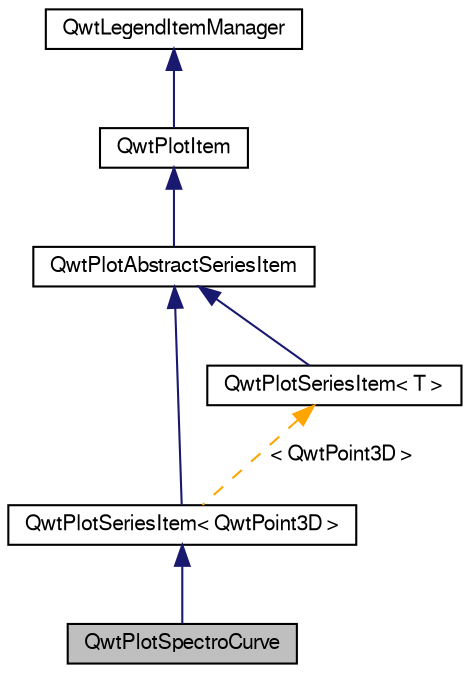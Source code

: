 digraph G
{
  edge [fontname="FreeSans",fontsize="10",labelfontname="FreeSans",labelfontsize="10"];
  node [fontname="FreeSans",fontsize="10",shape=record];
  Node1 [label="QwtPlotSpectroCurve",height=0.2,width=0.4,color="black", fillcolor="grey75", style="filled" fontcolor="black"];
  Node2 -> Node1 [dir="back",color="midnightblue",fontsize="10",style="solid",fontname="FreeSans"];
  Node2 [label="QwtPlotSeriesItem\< QwtPoint3D \>",height=0.2,width=0.4,color="black", fillcolor="white", style="filled",URL="$class_qwt_plot_series_item.html"];
  Node3 -> Node2 [dir="back",color="midnightblue",fontsize="10",style="solid",fontname="FreeSans"];
  Node3 [label="QwtPlotAbstractSeriesItem",height=0.2,width=0.4,color="black", fillcolor="white", style="filled",URL="$class_qwt_plot_abstract_series_item.html",tooltip="Base class for plot items representing a series of samples."];
  Node4 -> Node3 [dir="back",color="midnightblue",fontsize="10",style="solid",fontname="FreeSans"];
  Node4 [label="QwtPlotItem",height=0.2,width=0.4,color="black", fillcolor="white", style="filled",URL="$class_qwt_plot_item.html",tooltip="Base class for items on the plot canvas."];
  Node5 -> Node4 [dir="back",color="midnightblue",fontsize="10",style="solid",fontname="FreeSans"];
  Node5 [label="QwtLegendItemManager",height=0.2,width=0.4,color="black", fillcolor="white", style="filled",URL="$class_qwt_legend_item_manager.html",tooltip="Abstract API to bind plot items to the legend."];
  Node6 -> Node2 [dir="back",color="orange",fontsize="10",style="dashed",label=" \< QwtPoint3D \>" ,fontname="FreeSans"];
  Node6 [label="QwtPlotSeriesItem\< T \>",height=0.2,width=0.4,color="black", fillcolor="white", style="filled",URL="$class_qwt_plot_series_item.html",tooltip="Class template for plot items representing a series of samples."];
  Node3 -> Node6 [dir="back",color="midnightblue",fontsize="10",style="solid",fontname="FreeSans"];
}
